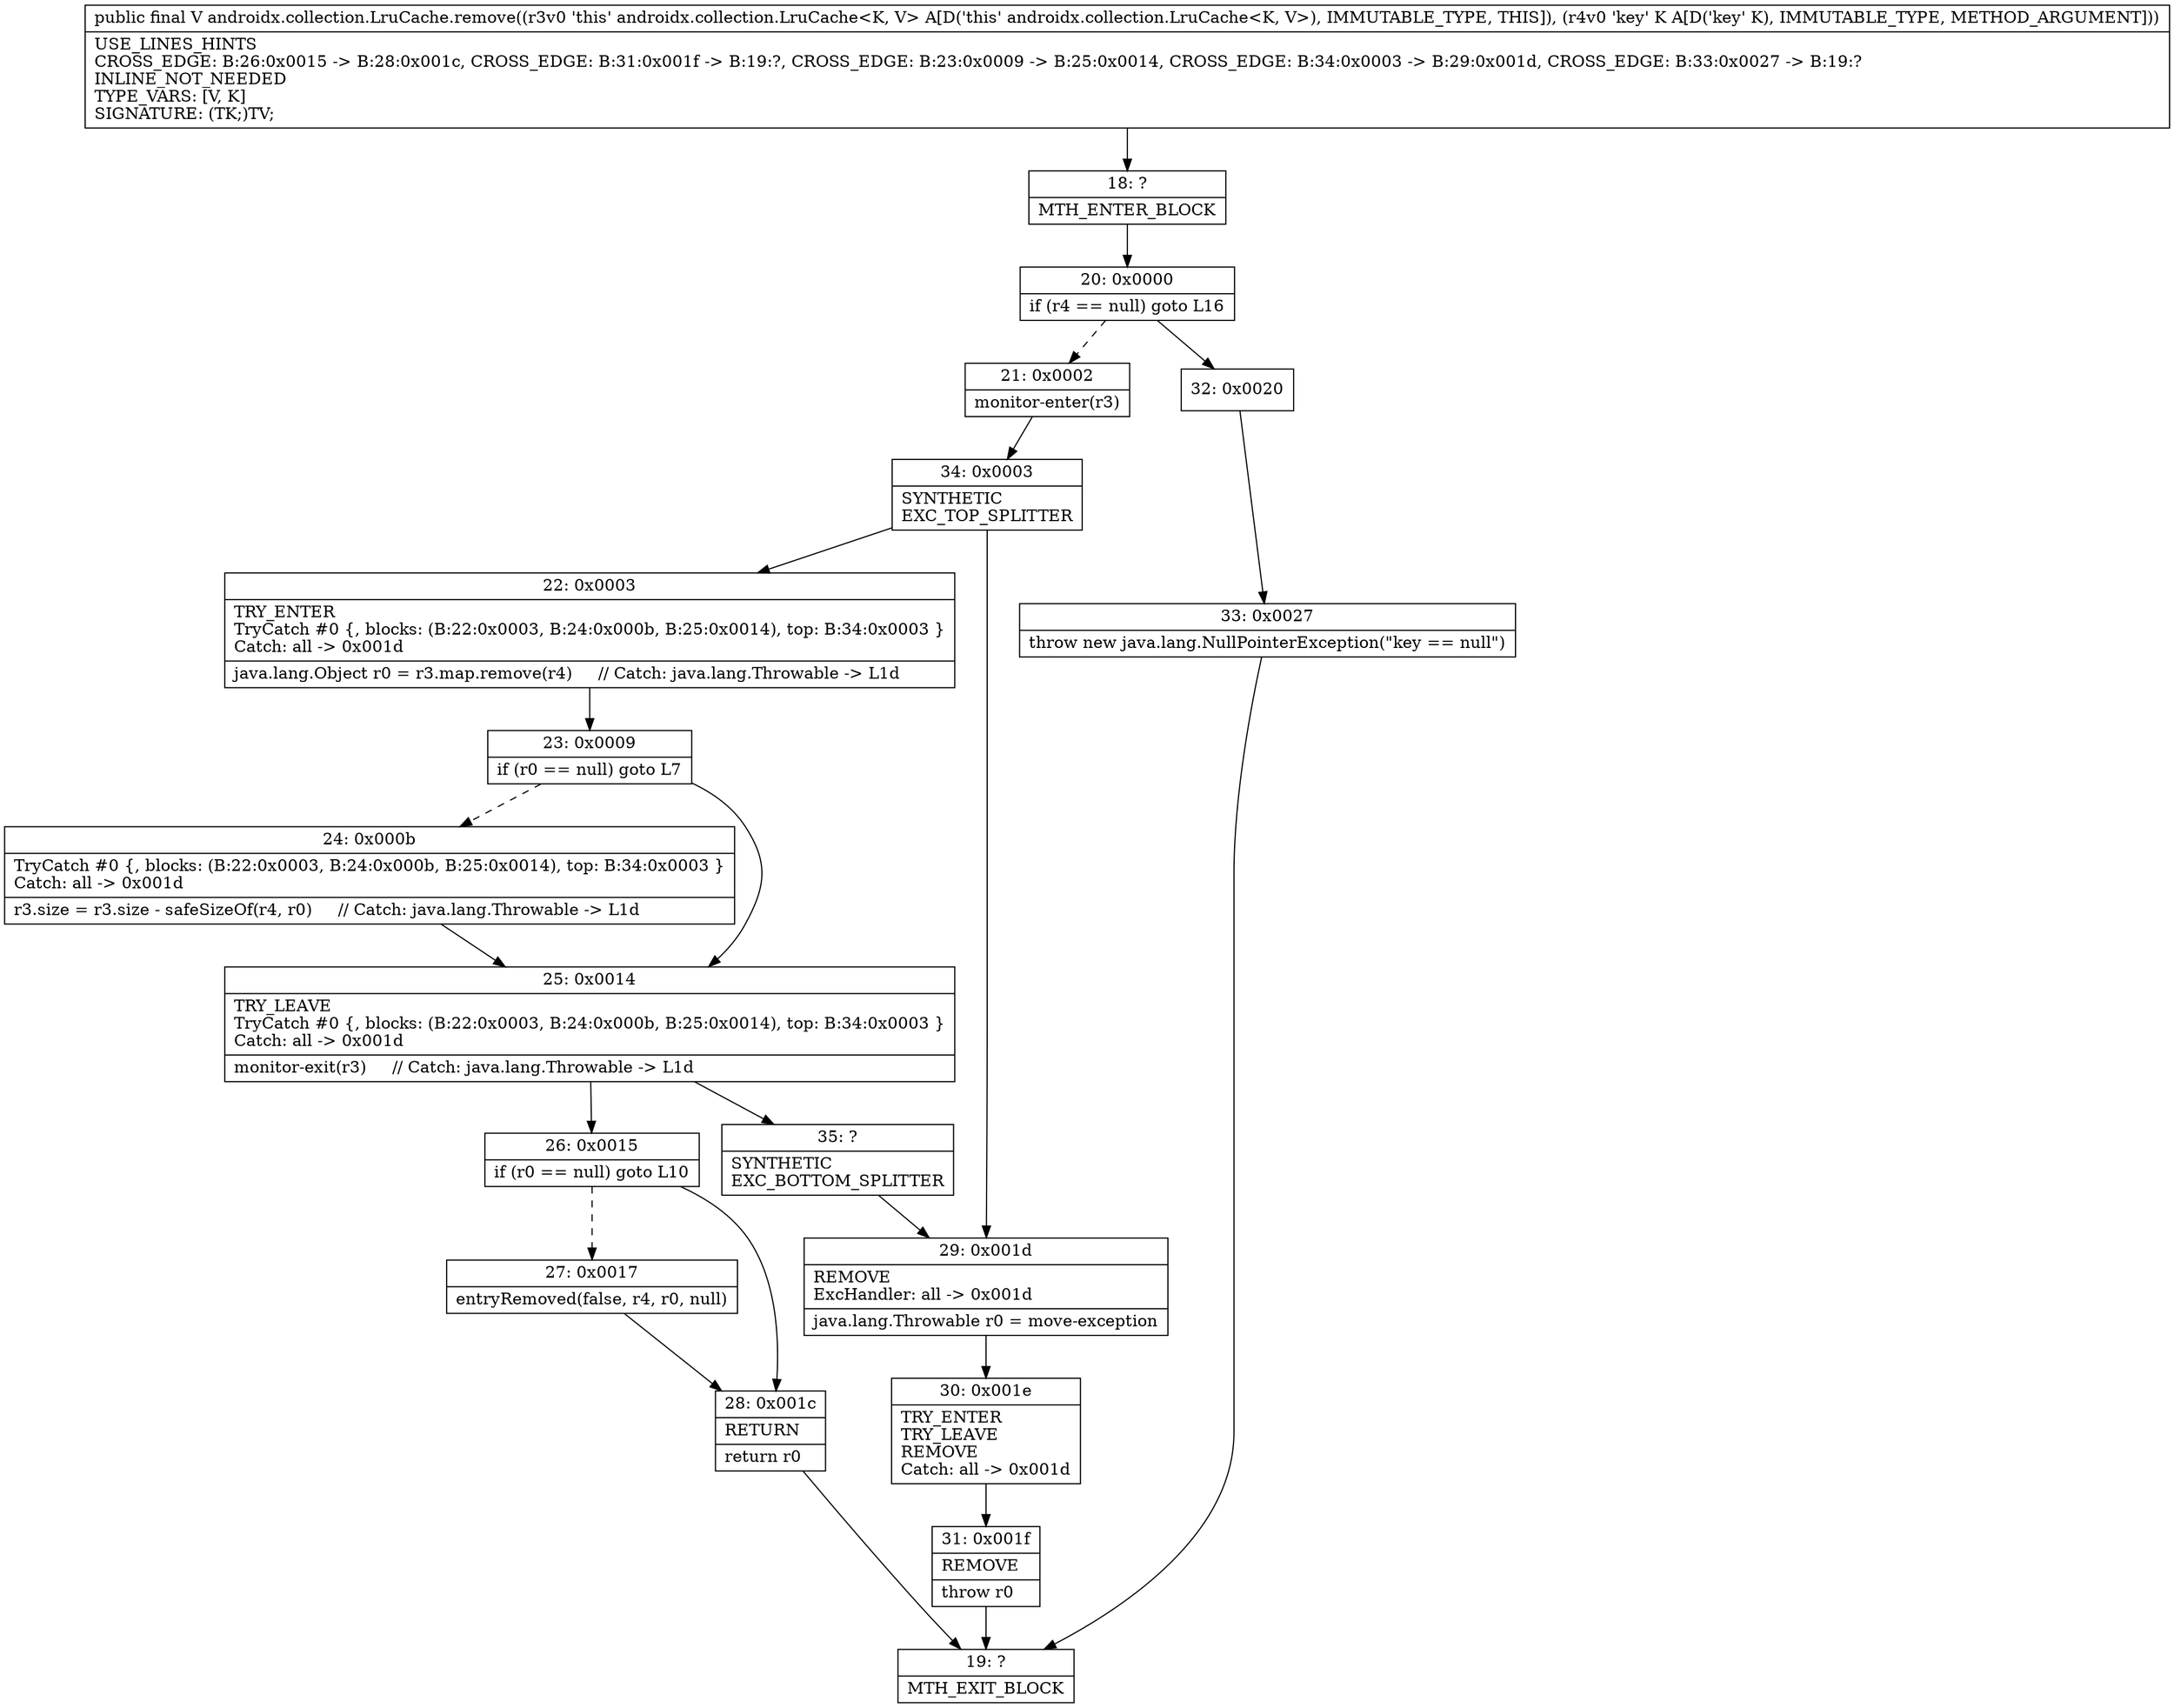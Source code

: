 digraph "CFG forandroidx.collection.LruCache.remove(Ljava\/lang\/Object;)Ljava\/lang\/Object;" {
Node_18 [shape=record,label="{18\:\ ?|MTH_ENTER_BLOCK\l}"];
Node_20 [shape=record,label="{20\:\ 0x0000|if (r4 == null) goto L16\l}"];
Node_21 [shape=record,label="{21\:\ 0x0002|monitor\-enter(r3)\l}"];
Node_34 [shape=record,label="{34\:\ 0x0003|SYNTHETIC\lEXC_TOP_SPLITTER\l}"];
Node_22 [shape=record,label="{22\:\ 0x0003|TRY_ENTER\lTryCatch #0 \{, blocks: (B:22:0x0003, B:24:0x000b, B:25:0x0014), top: B:34:0x0003 \}\lCatch: all \-\> 0x001d\l|java.lang.Object r0 = r3.map.remove(r4)     \/\/ Catch: java.lang.Throwable \-\> L1d\l}"];
Node_23 [shape=record,label="{23\:\ 0x0009|if (r0 == null) goto L7\l}"];
Node_24 [shape=record,label="{24\:\ 0x000b|TryCatch #0 \{, blocks: (B:22:0x0003, B:24:0x000b, B:25:0x0014), top: B:34:0x0003 \}\lCatch: all \-\> 0x001d\l|r3.size = r3.size \- safeSizeOf(r4, r0)     \/\/ Catch: java.lang.Throwable \-\> L1d\l}"];
Node_25 [shape=record,label="{25\:\ 0x0014|TRY_LEAVE\lTryCatch #0 \{, blocks: (B:22:0x0003, B:24:0x000b, B:25:0x0014), top: B:34:0x0003 \}\lCatch: all \-\> 0x001d\l|monitor\-exit(r3)     \/\/ Catch: java.lang.Throwable \-\> L1d\l}"];
Node_26 [shape=record,label="{26\:\ 0x0015|if (r0 == null) goto L10\l}"];
Node_27 [shape=record,label="{27\:\ 0x0017|entryRemoved(false, r4, r0, null)\l}"];
Node_28 [shape=record,label="{28\:\ 0x001c|RETURN\l|return r0\l}"];
Node_19 [shape=record,label="{19\:\ ?|MTH_EXIT_BLOCK\l}"];
Node_35 [shape=record,label="{35\:\ ?|SYNTHETIC\lEXC_BOTTOM_SPLITTER\l}"];
Node_29 [shape=record,label="{29\:\ 0x001d|REMOVE\lExcHandler: all \-\> 0x001d\l|java.lang.Throwable r0 = move\-exception\l}"];
Node_30 [shape=record,label="{30\:\ 0x001e|TRY_ENTER\lTRY_LEAVE\lREMOVE\lCatch: all \-\> 0x001d\l}"];
Node_31 [shape=record,label="{31\:\ 0x001f|REMOVE\l|throw r0\l}"];
Node_32 [shape=record,label="{32\:\ 0x0020}"];
Node_33 [shape=record,label="{33\:\ 0x0027|throw new java.lang.NullPointerException(\"key == null\")\l}"];
MethodNode[shape=record,label="{public final V androidx.collection.LruCache.remove((r3v0 'this' androidx.collection.LruCache\<K, V\> A[D('this' androidx.collection.LruCache\<K, V\>), IMMUTABLE_TYPE, THIS]), (r4v0 'key' K A[D('key' K), IMMUTABLE_TYPE, METHOD_ARGUMENT]))  | USE_LINES_HINTS\lCROSS_EDGE: B:26:0x0015 \-\> B:28:0x001c, CROSS_EDGE: B:31:0x001f \-\> B:19:?, CROSS_EDGE: B:23:0x0009 \-\> B:25:0x0014, CROSS_EDGE: B:34:0x0003 \-\> B:29:0x001d, CROSS_EDGE: B:33:0x0027 \-\> B:19:?\lINLINE_NOT_NEEDED\lTYPE_VARS: [V, K]\lSIGNATURE: (TK;)TV;\l}"];
MethodNode -> Node_18;Node_18 -> Node_20;
Node_20 -> Node_21[style=dashed];
Node_20 -> Node_32;
Node_21 -> Node_34;
Node_34 -> Node_22;
Node_34 -> Node_29;
Node_22 -> Node_23;
Node_23 -> Node_24[style=dashed];
Node_23 -> Node_25;
Node_24 -> Node_25;
Node_25 -> Node_26;
Node_25 -> Node_35;
Node_26 -> Node_27[style=dashed];
Node_26 -> Node_28;
Node_27 -> Node_28;
Node_28 -> Node_19;
Node_35 -> Node_29;
Node_29 -> Node_30;
Node_30 -> Node_31;
Node_31 -> Node_19;
Node_32 -> Node_33;
Node_33 -> Node_19;
}

